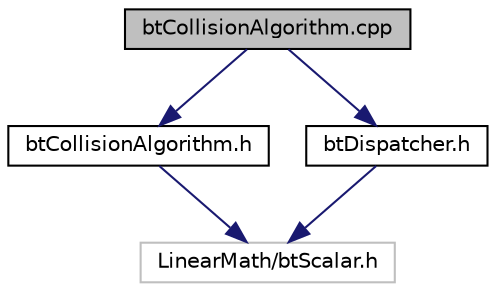 digraph G
{
  edge [fontname="Helvetica",fontsize="10",labelfontname="Helvetica",labelfontsize="10"];
  node [fontname="Helvetica",fontsize="10",shape=record];
  Node1 [label="btCollisionAlgorithm.cpp",height=0.2,width=0.4,color="black", fillcolor="grey75", style="filled" fontcolor="black"];
  Node1 -> Node2 [color="midnightblue",fontsize="10",style="solid",fontname="Helvetica"];
  Node2 [label="btCollisionAlgorithm.h",height=0.2,width=0.4,color="black", fillcolor="white", style="filled",URL="$btCollisionAlgorithm_8h.html"];
  Node2 -> Node3 [color="midnightblue",fontsize="10",style="solid",fontname="Helvetica"];
  Node3 [label="LinearMath/btScalar.h",height=0.2,width=0.4,color="grey75", fillcolor="white", style="filled"];
  Node1 -> Node4 [color="midnightblue",fontsize="10",style="solid",fontname="Helvetica"];
  Node4 [label="btDispatcher.h",height=0.2,width=0.4,color="black", fillcolor="white", style="filled",URL="$btDispatcher_8h.html"];
  Node4 -> Node3 [color="midnightblue",fontsize="10",style="solid",fontname="Helvetica"];
}
